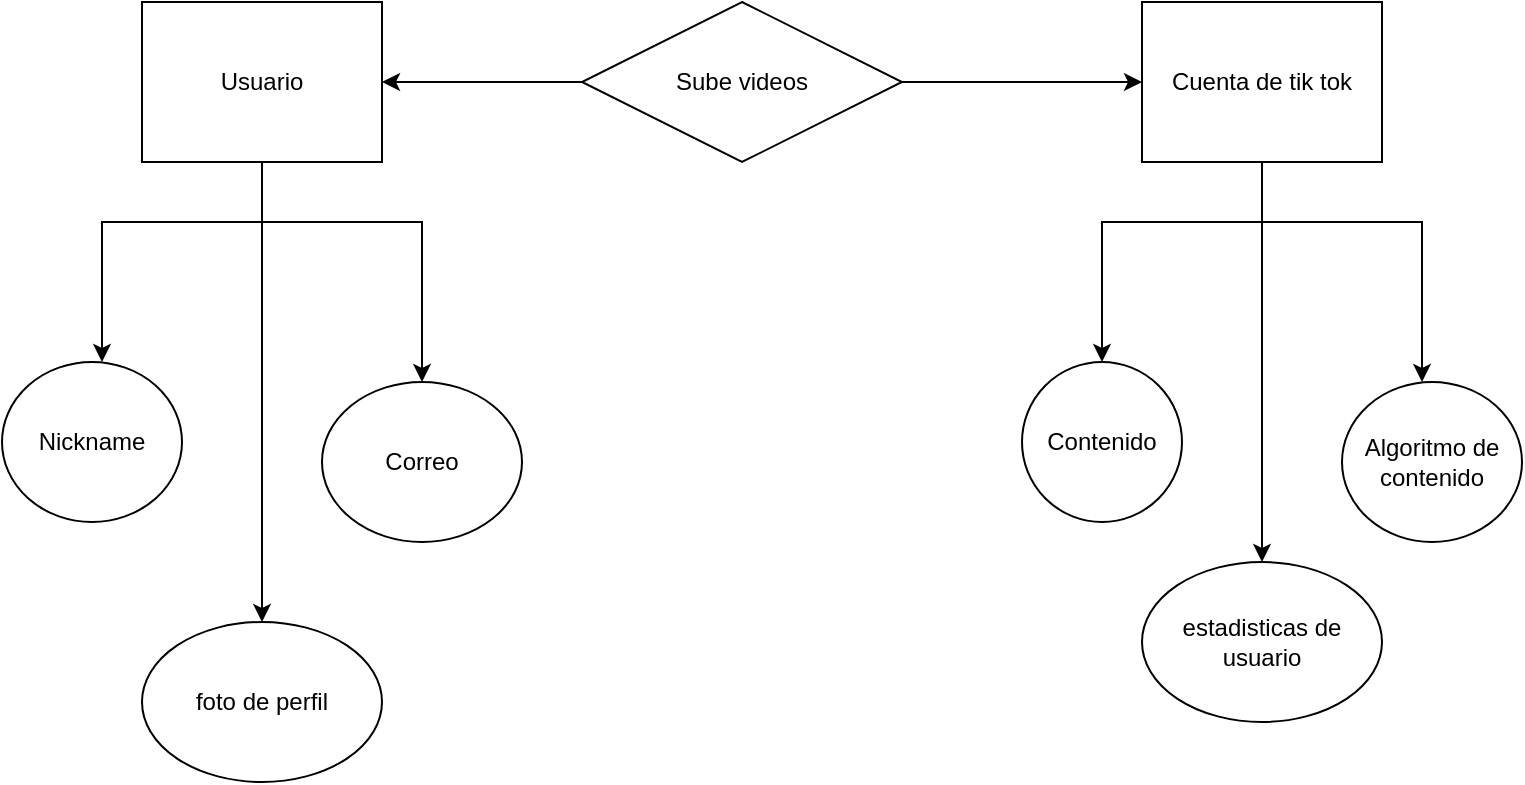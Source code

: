 <mxfile version="24.5.2" type="github">
  <diagram name="Página-1" id="uod3fX4rJm5GojL-mXqh">
    <mxGraphModel dx="1050" dy="522" grid="1" gridSize="10" guides="1" tooltips="1" connect="1" arrows="1" fold="1" page="1" pageScale="1" pageWidth="850" pageHeight="1100" math="0" shadow="0">
      <root>
        <mxCell id="0" />
        <mxCell id="1" parent="0" />
        <mxCell id="DiVkaRxmPTd7pdql4NPj-8" style="edgeStyle=orthogonalEdgeStyle;rounded=0;orthogonalLoop=1;jettySize=auto;html=1;" edge="1" parent="1">
          <mxGeometry relative="1" as="geometry">
            <mxPoint x="170" y="490" as="targetPoint" />
            <mxPoint x="170" y="260" as="sourcePoint" />
          </mxGeometry>
        </mxCell>
        <mxCell id="DiVkaRxmPTd7pdql4NPj-9" style="edgeStyle=orthogonalEdgeStyle;rounded=0;orthogonalLoop=1;jettySize=auto;html=1;" edge="1" parent="1">
          <mxGeometry relative="1" as="geometry">
            <mxPoint x="670" y="460" as="targetPoint" />
            <mxPoint x="670" y="260" as="sourcePoint" />
          </mxGeometry>
        </mxCell>
        <mxCell id="DiVkaRxmPTd7pdql4NPj-6" style="edgeStyle=orthogonalEdgeStyle;rounded=0;orthogonalLoop=1;jettySize=auto;html=1;entryX=1;entryY=0.5;entryDx=0;entryDy=0;" edge="1" parent="1" source="DiVkaRxmPTd7pdql4NPj-4">
          <mxGeometry relative="1" as="geometry">
            <mxPoint x="230" y="220" as="targetPoint" />
          </mxGeometry>
        </mxCell>
        <mxCell id="DiVkaRxmPTd7pdql4NPj-7" style="edgeStyle=orthogonalEdgeStyle;rounded=0;orthogonalLoop=1;jettySize=auto;html=1;entryX=0;entryY=0.5;entryDx=0;entryDy=0;" edge="1" parent="1" source="DiVkaRxmPTd7pdql4NPj-4">
          <mxGeometry relative="1" as="geometry">
            <mxPoint x="610" y="220" as="targetPoint" />
          </mxGeometry>
        </mxCell>
        <mxCell id="DiVkaRxmPTd7pdql4NPj-4" value="Sube videos" style="rhombus;whiteSpace=wrap;html=1;" vertex="1" parent="1">
          <mxGeometry x="330" y="180" width="160" height="80" as="geometry" />
        </mxCell>
        <mxCell id="DiVkaRxmPTd7pdql4NPj-12" value="Usuario" style="rounded=0;whiteSpace=wrap;html=1;" vertex="1" parent="1">
          <mxGeometry x="110" y="180" width="120" height="80" as="geometry" />
        </mxCell>
        <mxCell id="DiVkaRxmPTd7pdql4NPj-13" value="Cuenta de tik tok" style="rounded=0;whiteSpace=wrap;html=1;" vertex="1" parent="1">
          <mxGeometry x="610" y="180" width="120" height="80" as="geometry" />
        </mxCell>
        <mxCell id="DiVkaRxmPTd7pdql4NPj-14" value="" style="endArrow=classic;html=1;rounded=0;" edge="1" parent="1">
          <mxGeometry width="50" height="50" relative="1" as="geometry">
            <mxPoint x="170" y="290" as="sourcePoint" />
            <mxPoint x="250" y="370" as="targetPoint" />
            <Array as="points">
              <mxPoint x="250" y="290" />
            </Array>
          </mxGeometry>
        </mxCell>
        <mxCell id="DiVkaRxmPTd7pdql4NPj-15" value="" style="endArrow=classic;html=1;rounded=0;" edge="1" parent="1">
          <mxGeometry width="50" height="50" relative="1" as="geometry">
            <mxPoint x="170" y="290" as="sourcePoint" />
            <mxPoint x="90" y="360" as="targetPoint" />
            <Array as="points">
              <mxPoint x="90" y="290" />
            </Array>
          </mxGeometry>
        </mxCell>
        <mxCell id="DiVkaRxmPTd7pdql4NPj-16" value="" style="endArrow=classic;html=1;rounded=0;" edge="1" parent="1">
          <mxGeometry width="50" height="50" relative="1" as="geometry">
            <mxPoint x="670" y="290" as="sourcePoint" />
            <mxPoint x="750" y="370" as="targetPoint" />
            <Array as="points">
              <mxPoint x="750" y="290" />
            </Array>
          </mxGeometry>
        </mxCell>
        <mxCell id="DiVkaRxmPTd7pdql4NPj-17" value="" style="endArrow=classic;html=1;rounded=0;" edge="1" parent="1">
          <mxGeometry width="50" height="50" relative="1" as="geometry">
            <mxPoint x="670" y="290" as="sourcePoint" />
            <mxPoint x="590" y="360" as="targetPoint" />
            <Array as="points">
              <mxPoint x="590" y="290" />
            </Array>
          </mxGeometry>
        </mxCell>
        <mxCell id="DiVkaRxmPTd7pdql4NPj-18" value="Contenido" style="ellipse;whiteSpace=wrap;html=1;" vertex="1" parent="1">
          <mxGeometry x="550" y="360" width="80" height="80" as="geometry" />
        </mxCell>
        <mxCell id="DiVkaRxmPTd7pdql4NPj-19" value="Algoritmo de contenido" style="ellipse;whiteSpace=wrap;html=1;" vertex="1" parent="1">
          <mxGeometry x="710" y="370" width="90" height="80" as="geometry" />
        </mxCell>
        <mxCell id="DiVkaRxmPTd7pdql4NPj-20" value="estadisticas de usuario" style="ellipse;whiteSpace=wrap;html=1;" vertex="1" parent="1">
          <mxGeometry x="610" y="460" width="120" height="80" as="geometry" />
        </mxCell>
        <mxCell id="DiVkaRxmPTd7pdql4NPj-21" value="Correo" style="ellipse;whiteSpace=wrap;html=1;" vertex="1" parent="1">
          <mxGeometry x="200" y="370" width="100" height="80" as="geometry" />
        </mxCell>
        <mxCell id="DiVkaRxmPTd7pdql4NPj-22" value="Nickname" style="ellipse;whiteSpace=wrap;html=1;" vertex="1" parent="1">
          <mxGeometry x="40" y="360" width="90" height="80" as="geometry" />
        </mxCell>
        <mxCell id="DiVkaRxmPTd7pdql4NPj-24" value="foto de perfil" style="ellipse;whiteSpace=wrap;html=1;" vertex="1" parent="1">
          <mxGeometry x="110" y="490" width="120" height="80" as="geometry" />
        </mxCell>
      </root>
    </mxGraphModel>
  </diagram>
</mxfile>
